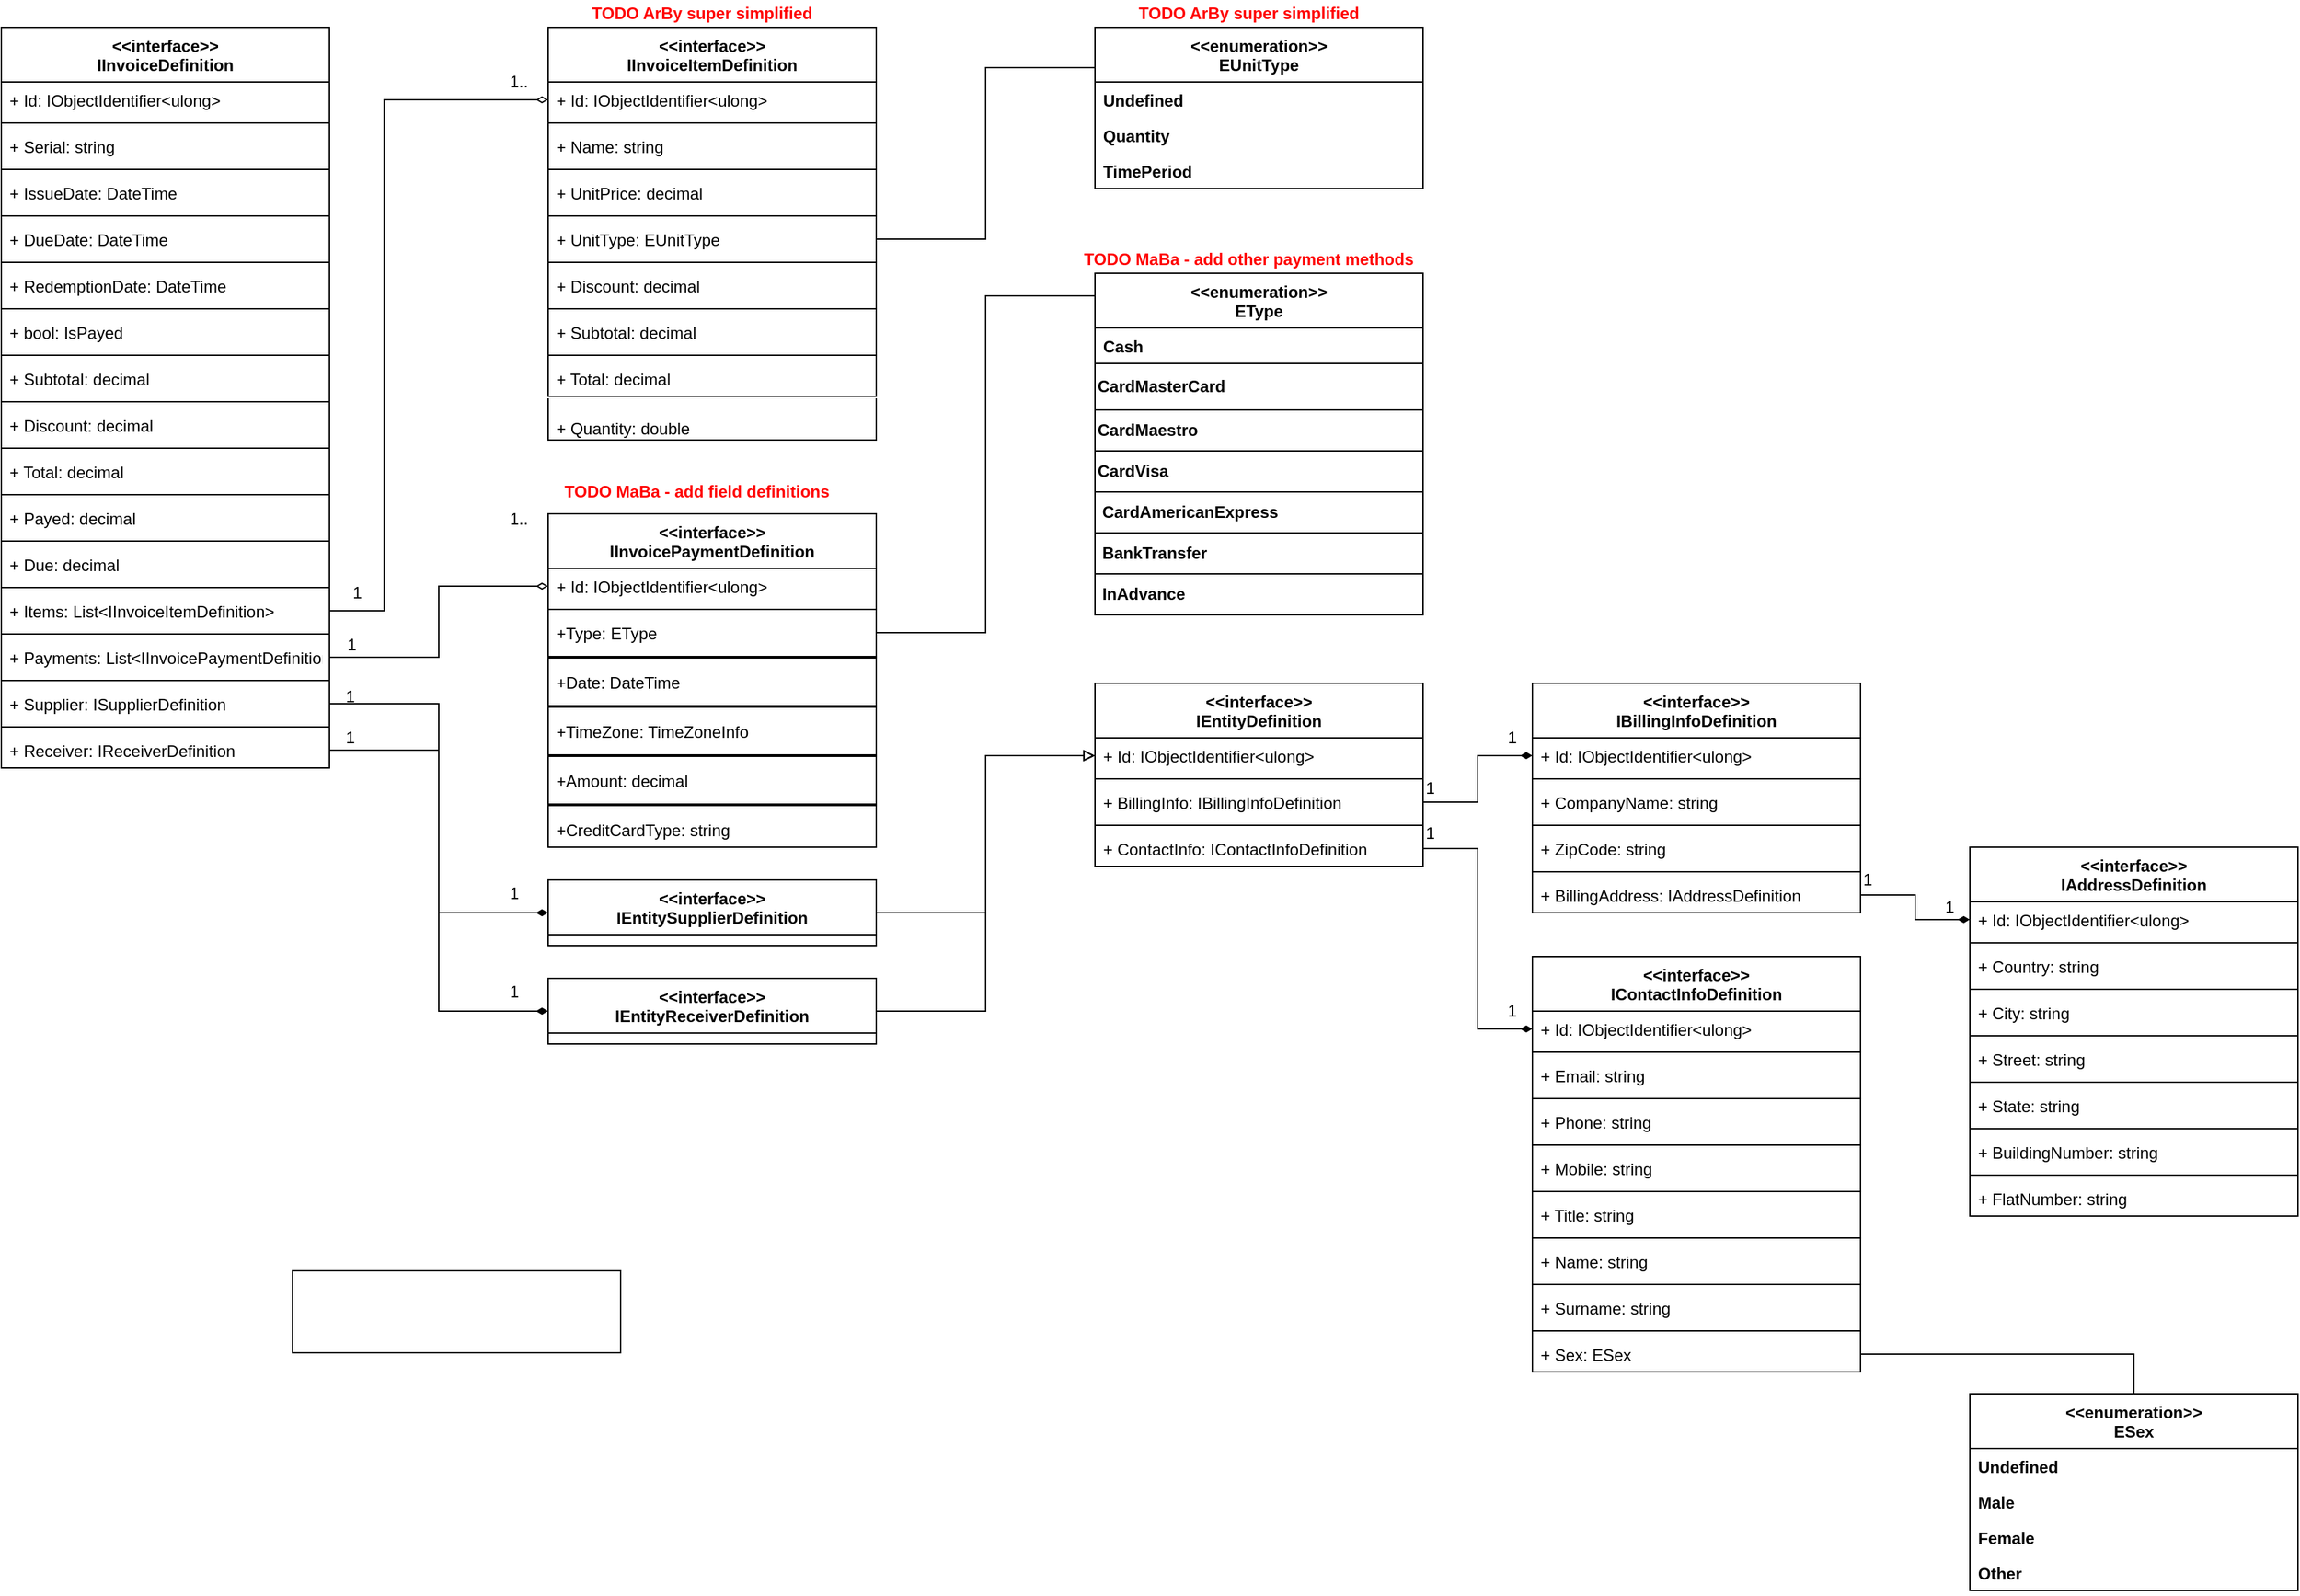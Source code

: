 <mxfile version="12.3.8" type="device" pages="1"><diagram id="HTCyNAuGH1eSI3Pylx6V" name="Page-1"><mxGraphModel dx="1422" dy="745" grid="1" gridSize="10" guides="1" tooltips="1" connect="1" arrows="1" fold="1" page="1" pageScale="1" pageWidth="827" pageHeight="1169" math="0" shadow="0"><root><mxCell id="0"/><mxCell id="1" parent="0"/><mxCell id="UdGlU49zSVN7wdz5FkX1-1" value="&lt;&lt;interface&gt;&gt;&#10;IInvoiceDefinition" style="swimlane;fontStyle=1;align=center;verticalAlign=top;childLayout=stackLayout;horizontal=1;startSize=40;horizontalStack=0;resizeParent=1;resizeParentMax=0;resizeLast=0;collapsible=1;marginBottom=0;" parent="1" vertex="1"><mxGeometry x="80" y="80" width="240" height="542" as="geometry"/></mxCell><mxCell id="UdGlU49zSVN7wdz5FkX1-2" value="+ Id: IObjectIdentifier&lt;ulong&gt;" style="text;strokeColor=none;fillColor=none;align=left;verticalAlign=top;spacingLeft=4;spacingRight=4;overflow=hidden;rotatable=0;points=[[0,0.5],[1,0.5]];portConstraint=eastwest;" parent="UdGlU49zSVN7wdz5FkX1-1" vertex="1"><mxGeometry y="40" width="240" height="26" as="geometry"/></mxCell><mxCell id="UdGlU49zSVN7wdz5FkX1-3" value="" style="line;strokeWidth=1;fillColor=none;align=left;verticalAlign=middle;spacingTop=-1;spacingLeft=3;spacingRight=3;rotatable=0;labelPosition=right;points=[];portConstraint=eastwest;" parent="UdGlU49zSVN7wdz5FkX1-1" vertex="1"><mxGeometry y="66" width="240" height="8" as="geometry"/></mxCell><mxCell id="UdGlU49zSVN7wdz5FkX1-4" value="+ Serial: string" style="text;strokeColor=none;fillColor=none;align=left;verticalAlign=top;spacingLeft=4;spacingRight=4;overflow=hidden;rotatable=0;points=[[0,0.5],[1,0.5]];portConstraint=eastwest;" parent="UdGlU49zSVN7wdz5FkX1-1" vertex="1"><mxGeometry y="74" width="240" height="26" as="geometry"/></mxCell><mxCell id="UdGlU49zSVN7wdz5FkX1-8" value="" style="line;strokeWidth=1;fillColor=none;align=left;verticalAlign=middle;spacingTop=-1;spacingLeft=3;spacingRight=3;rotatable=0;labelPosition=right;points=[];portConstraint=eastwest;" parent="UdGlU49zSVN7wdz5FkX1-1" vertex="1"><mxGeometry y="100" width="240" height="8" as="geometry"/></mxCell><mxCell id="UdGlU49zSVN7wdz5FkX1-7" value="+ IssueDate: DateTime" style="text;strokeColor=none;fillColor=none;align=left;verticalAlign=top;spacingLeft=4;spacingRight=4;overflow=hidden;rotatable=0;points=[[0,0.5],[1,0.5]];portConstraint=eastwest;" parent="UdGlU49zSVN7wdz5FkX1-1" vertex="1"><mxGeometry y="108" width="240" height="26" as="geometry"/></mxCell><mxCell id="UdGlU49zSVN7wdz5FkX1-9" value="" style="line;strokeWidth=1;fillColor=none;align=left;verticalAlign=middle;spacingTop=-1;spacingLeft=3;spacingRight=3;rotatable=0;labelPosition=right;points=[];portConstraint=eastwest;" parent="UdGlU49zSVN7wdz5FkX1-1" vertex="1"><mxGeometry y="134" width="240" height="8" as="geometry"/></mxCell><mxCell id="UdGlU49zSVN7wdz5FkX1-10" value="+ DueDate: DateTime" style="text;strokeColor=none;fillColor=none;align=left;verticalAlign=top;spacingLeft=4;spacingRight=4;overflow=hidden;rotatable=0;points=[[0,0.5],[1,0.5]];portConstraint=eastwest;" parent="UdGlU49zSVN7wdz5FkX1-1" vertex="1"><mxGeometry y="142" width="240" height="26" as="geometry"/></mxCell><mxCell id="UdGlU49zSVN7wdz5FkX1-11" value="" style="line;strokeWidth=1;fillColor=none;align=left;verticalAlign=middle;spacingTop=-1;spacingLeft=3;spacingRight=3;rotatable=0;labelPosition=right;points=[];portConstraint=eastwest;" parent="UdGlU49zSVN7wdz5FkX1-1" vertex="1"><mxGeometry y="168" width="240" height="8" as="geometry"/></mxCell><mxCell id="UdGlU49zSVN7wdz5FkX1-12" value="+ RedemptionDate: DateTime" style="text;strokeColor=none;fillColor=none;align=left;verticalAlign=top;spacingLeft=4;spacingRight=4;overflow=hidden;rotatable=0;points=[[0,0.5],[1,0.5]];portConstraint=eastwest;" parent="UdGlU49zSVN7wdz5FkX1-1" vertex="1"><mxGeometry y="176" width="240" height="26" as="geometry"/></mxCell><mxCell id="UdGlU49zSVN7wdz5FkX1-13" value="" style="line;strokeWidth=1;fillColor=none;align=left;verticalAlign=middle;spacingTop=-1;spacingLeft=3;spacingRight=3;rotatable=0;labelPosition=right;points=[];portConstraint=eastwest;" parent="UdGlU49zSVN7wdz5FkX1-1" vertex="1"><mxGeometry y="202" width="240" height="8" as="geometry"/></mxCell><mxCell id="UdGlU49zSVN7wdz5FkX1-14" value="+ bool: IsPayed" style="text;strokeColor=none;fillColor=none;align=left;verticalAlign=top;spacingLeft=4;spacingRight=4;overflow=hidden;rotatable=0;points=[[0,0.5],[1,0.5]];portConstraint=eastwest;" parent="UdGlU49zSVN7wdz5FkX1-1" vertex="1"><mxGeometry y="210" width="240" height="26" as="geometry"/></mxCell><mxCell id="UdGlU49zSVN7wdz5FkX1-15" value="" style="line;strokeWidth=1;fillColor=none;align=left;verticalAlign=middle;spacingTop=-1;spacingLeft=3;spacingRight=3;rotatable=0;labelPosition=right;points=[];portConstraint=eastwest;" parent="UdGlU49zSVN7wdz5FkX1-1" vertex="1"><mxGeometry y="236" width="240" height="8" as="geometry"/></mxCell><mxCell id="UdGlU49zSVN7wdz5FkX1-16" value="+ Subtotal: decimal" style="text;strokeColor=none;fillColor=none;align=left;verticalAlign=top;spacingLeft=4;spacingRight=4;overflow=hidden;rotatable=0;points=[[0,0.5],[1,0.5]];portConstraint=eastwest;" parent="UdGlU49zSVN7wdz5FkX1-1" vertex="1"><mxGeometry y="244" width="240" height="26" as="geometry"/></mxCell><mxCell id="UdGlU49zSVN7wdz5FkX1-17" value="" style="line;strokeWidth=1;fillColor=none;align=left;verticalAlign=middle;spacingTop=-1;spacingLeft=3;spacingRight=3;rotatable=0;labelPosition=right;points=[];portConstraint=eastwest;" parent="UdGlU49zSVN7wdz5FkX1-1" vertex="1"><mxGeometry y="270" width="240" height="8" as="geometry"/></mxCell><mxCell id="UdGlU49zSVN7wdz5FkX1-32" value="+ Discount: decimal" style="text;strokeColor=none;fillColor=none;align=left;verticalAlign=top;spacingLeft=4;spacingRight=4;overflow=hidden;rotatable=0;points=[[0,0.5],[1,0.5]];portConstraint=eastwest;" parent="UdGlU49zSVN7wdz5FkX1-1" vertex="1"><mxGeometry y="278" width="240" height="26" as="geometry"/></mxCell><mxCell id="UdGlU49zSVN7wdz5FkX1-31" value="" style="line;strokeWidth=1;fillColor=none;align=left;verticalAlign=middle;spacingTop=-1;spacingLeft=3;spacingRight=3;rotatable=0;labelPosition=right;points=[];portConstraint=eastwest;" parent="UdGlU49zSVN7wdz5FkX1-1" vertex="1"><mxGeometry y="304" width="240" height="8" as="geometry"/></mxCell><mxCell id="UdGlU49zSVN7wdz5FkX1-18" value="+ Total: decimal" style="text;strokeColor=none;fillColor=none;align=left;verticalAlign=top;spacingLeft=4;spacingRight=4;overflow=hidden;rotatable=0;points=[[0,0.5],[1,0.5]];portConstraint=eastwest;" parent="UdGlU49zSVN7wdz5FkX1-1" vertex="1"><mxGeometry y="312" width="240" height="26" as="geometry"/></mxCell><mxCell id="UdGlU49zSVN7wdz5FkX1-19" value="" style="line;strokeWidth=1;fillColor=none;align=left;verticalAlign=middle;spacingTop=-1;spacingLeft=3;spacingRight=3;rotatable=0;labelPosition=right;points=[];portConstraint=eastwest;" parent="UdGlU49zSVN7wdz5FkX1-1" vertex="1"><mxGeometry y="338" width="240" height="8" as="geometry"/></mxCell><mxCell id="UdGlU49zSVN7wdz5FkX1-20" value="+ Payed: decimal" style="text;strokeColor=none;fillColor=none;align=left;verticalAlign=top;spacingLeft=4;spacingRight=4;overflow=hidden;rotatable=0;points=[[0,0.5],[1,0.5]];portConstraint=eastwest;" parent="UdGlU49zSVN7wdz5FkX1-1" vertex="1"><mxGeometry y="346" width="240" height="26" as="geometry"/></mxCell><mxCell id="UdGlU49zSVN7wdz5FkX1-21" value="" style="line;strokeWidth=1;fillColor=none;align=left;verticalAlign=middle;spacingTop=-1;spacingLeft=3;spacingRight=3;rotatable=0;labelPosition=right;points=[];portConstraint=eastwest;" parent="UdGlU49zSVN7wdz5FkX1-1" vertex="1"><mxGeometry y="372" width="240" height="8" as="geometry"/></mxCell><mxCell id="UdGlU49zSVN7wdz5FkX1-22" value="+ Due: decimal" style="text;strokeColor=none;fillColor=none;align=left;verticalAlign=top;spacingLeft=4;spacingRight=4;overflow=hidden;rotatable=0;points=[[0,0.5],[1,0.5]];portConstraint=eastwest;" parent="UdGlU49zSVN7wdz5FkX1-1" vertex="1"><mxGeometry y="380" width="240" height="26" as="geometry"/></mxCell><mxCell id="UdGlU49zSVN7wdz5FkX1-23" value="" style="line;strokeWidth=1;fillColor=none;align=left;verticalAlign=middle;spacingTop=-1;spacingLeft=3;spacingRight=3;rotatable=0;labelPosition=right;points=[];portConstraint=eastwest;" parent="UdGlU49zSVN7wdz5FkX1-1" vertex="1"><mxGeometry y="406" width="240" height="8" as="geometry"/></mxCell><mxCell id="UdGlU49zSVN7wdz5FkX1-24" value="+ Items: List&lt;IInvoiceItemDefinition&gt;" style="text;strokeColor=none;fillColor=none;align=left;verticalAlign=top;spacingLeft=4;spacingRight=4;overflow=hidden;rotatable=0;points=[[0,0.5],[1,0.5]];portConstraint=eastwest;" parent="UdGlU49zSVN7wdz5FkX1-1" vertex="1"><mxGeometry y="414" width="240" height="26" as="geometry"/></mxCell><mxCell id="UdGlU49zSVN7wdz5FkX1-25" value="" style="line;strokeWidth=1;fillColor=none;align=left;verticalAlign=middle;spacingTop=-1;spacingLeft=3;spacingRight=3;rotatable=0;labelPosition=right;points=[];portConstraint=eastwest;" parent="UdGlU49zSVN7wdz5FkX1-1" vertex="1"><mxGeometry y="440" width="240" height="8" as="geometry"/></mxCell><mxCell id="UdGlU49zSVN7wdz5FkX1-26" value="+ Payments: List&lt;IInvoicePaymentDefinition&gt;" style="text;strokeColor=none;fillColor=none;align=left;verticalAlign=top;spacingLeft=4;spacingRight=4;overflow=hidden;rotatable=0;points=[[0,0.5],[1,0.5]];portConstraint=eastwest;" parent="UdGlU49zSVN7wdz5FkX1-1" vertex="1"><mxGeometry y="448" width="240" height="26" as="geometry"/></mxCell><mxCell id="UdGlU49zSVN7wdz5FkX1-27" value="" style="line;strokeWidth=1;fillColor=none;align=left;verticalAlign=middle;spacingTop=-1;spacingLeft=3;spacingRight=3;rotatable=0;labelPosition=right;points=[];portConstraint=eastwest;" parent="UdGlU49zSVN7wdz5FkX1-1" vertex="1"><mxGeometry y="474" width="240" height="8" as="geometry"/></mxCell><mxCell id="UdGlU49zSVN7wdz5FkX1-28" value="+ Supplier: ISupplierDefinition" style="text;strokeColor=none;fillColor=none;align=left;verticalAlign=top;spacingLeft=4;spacingRight=4;overflow=hidden;rotatable=0;points=[[0,0.5],[1,0.5]];portConstraint=eastwest;" parent="UdGlU49zSVN7wdz5FkX1-1" vertex="1"><mxGeometry y="482" width="240" height="26" as="geometry"/></mxCell><mxCell id="UdGlU49zSVN7wdz5FkX1-29" value="" style="line;strokeWidth=1;fillColor=none;align=left;verticalAlign=middle;spacingTop=-1;spacingLeft=3;spacingRight=3;rotatable=0;labelPosition=right;points=[];portConstraint=eastwest;" parent="UdGlU49zSVN7wdz5FkX1-1" vertex="1"><mxGeometry y="508" width="240" height="8" as="geometry"/></mxCell><mxCell id="UdGlU49zSVN7wdz5FkX1-30" value="+ Receiver: IReceiverDefinition" style="text;strokeColor=none;fillColor=none;align=left;verticalAlign=top;spacingLeft=4;spacingRight=4;overflow=hidden;rotatable=0;points=[[0,0.5],[1,0.5]];portConstraint=eastwest;" parent="UdGlU49zSVN7wdz5FkX1-1" vertex="1"><mxGeometry y="516" width="240" height="26" as="geometry"/></mxCell><mxCell id="UdGlU49zSVN7wdz5FkX1-33" value="&lt;&lt;interface&gt;&gt;&#10;IInvoiceItemDefinition" style="swimlane;fontStyle=1;align=center;verticalAlign=top;childLayout=stackLayout;horizontal=1;startSize=40;horizontalStack=0;resizeParent=1;resizeParentMax=0;resizeLast=0;collapsible=1;marginBottom=0;" parent="1" vertex="1"><mxGeometry x="480" y="80" width="240" height="270" as="geometry"/></mxCell><mxCell id="UdGlU49zSVN7wdz5FkX1-34" value="+ Id: IObjectIdentifier&lt;ulong&gt;" style="text;strokeColor=none;fillColor=none;align=left;verticalAlign=top;spacingLeft=4;spacingRight=4;overflow=hidden;rotatable=0;points=[[0,0.5],[1,0.5]];portConstraint=eastwest;" parent="UdGlU49zSVN7wdz5FkX1-33" vertex="1"><mxGeometry y="40" width="240" height="26" as="geometry"/></mxCell><mxCell id="UdGlU49zSVN7wdz5FkX1-35" value="" style="line;strokeWidth=1;fillColor=none;align=left;verticalAlign=middle;spacingTop=-1;spacingLeft=3;spacingRight=3;rotatable=0;labelPosition=right;points=[];portConstraint=eastwest;" parent="UdGlU49zSVN7wdz5FkX1-33" vertex="1"><mxGeometry y="66" width="240" height="8" as="geometry"/></mxCell><mxCell id="UdGlU49zSVN7wdz5FkX1-36" value="+ Name: string" style="text;strokeColor=none;fillColor=none;align=left;verticalAlign=top;spacingLeft=4;spacingRight=4;overflow=hidden;rotatable=0;points=[[0,0.5],[1,0.5]];portConstraint=eastwest;" parent="UdGlU49zSVN7wdz5FkX1-33" vertex="1"><mxGeometry y="74" width="240" height="26" as="geometry"/></mxCell><mxCell id="UdGlU49zSVN7wdz5FkX1-37" value="" style="line;strokeWidth=1;fillColor=none;align=left;verticalAlign=middle;spacingTop=-1;spacingLeft=3;spacingRight=3;rotatable=0;labelPosition=right;points=[];portConstraint=eastwest;" parent="UdGlU49zSVN7wdz5FkX1-33" vertex="1"><mxGeometry y="100" width="240" height="8" as="geometry"/></mxCell><mxCell id="UdGlU49zSVN7wdz5FkX1-38" value="+ UnitPrice: decimal" style="text;strokeColor=none;fillColor=none;align=left;verticalAlign=top;spacingLeft=4;spacingRight=4;overflow=hidden;rotatable=0;points=[[0,0.5],[1,0.5]];portConstraint=eastwest;" parent="UdGlU49zSVN7wdz5FkX1-33" vertex="1"><mxGeometry y="108" width="240" height="26" as="geometry"/></mxCell><mxCell id="UdGlU49zSVN7wdz5FkX1-75" value="" style="line;strokeWidth=1;fillColor=none;align=left;verticalAlign=middle;spacingTop=-1;spacingLeft=3;spacingRight=3;rotatable=0;labelPosition=right;points=[];portConstraint=eastwest;" parent="UdGlU49zSVN7wdz5FkX1-33" vertex="1"><mxGeometry y="134" width="240" height="8" as="geometry"/></mxCell><mxCell id="UdGlU49zSVN7wdz5FkX1-76" value="+ UnitType: EUnitType" style="text;strokeColor=none;fillColor=none;align=left;verticalAlign=top;spacingLeft=4;spacingRight=4;overflow=hidden;rotatable=0;points=[[0,0.5],[1,0.5]];portConstraint=eastwest;" parent="UdGlU49zSVN7wdz5FkX1-33" vertex="1"><mxGeometry y="142" width="240" height="26" as="geometry"/></mxCell><mxCell id="UdGlU49zSVN7wdz5FkX1-39" value="" style="line;strokeWidth=1;fillColor=none;align=left;verticalAlign=middle;spacingTop=-1;spacingLeft=3;spacingRight=3;rotatable=0;labelPosition=right;points=[];portConstraint=eastwest;" parent="UdGlU49zSVN7wdz5FkX1-33" vertex="1"><mxGeometry y="168" width="240" height="8" as="geometry"/></mxCell><mxCell id="UdGlU49zSVN7wdz5FkX1-40" value="+ Discount: decimal" style="text;strokeColor=none;fillColor=none;align=left;verticalAlign=top;spacingLeft=4;spacingRight=4;overflow=hidden;rotatable=0;points=[[0,0.5],[1,0.5]];portConstraint=eastwest;" parent="UdGlU49zSVN7wdz5FkX1-33" vertex="1"><mxGeometry y="176" width="240" height="26" as="geometry"/></mxCell><mxCell id="UdGlU49zSVN7wdz5FkX1-41" value="" style="line;strokeWidth=1;fillColor=none;align=left;verticalAlign=middle;spacingTop=-1;spacingLeft=3;spacingRight=3;rotatable=0;labelPosition=right;points=[];portConstraint=eastwest;" parent="UdGlU49zSVN7wdz5FkX1-33" vertex="1"><mxGeometry y="202" width="240" height="8" as="geometry"/></mxCell><mxCell id="UdGlU49zSVN7wdz5FkX1-42" value="+ Subtotal: decimal" style="text;strokeColor=none;fillColor=none;align=left;verticalAlign=top;spacingLeft=4;spacingRight=4;overflow=hidden;rotatable=0;points=[[0,0.5],[1,0.5]];portConstraint=eastwest;" parent="UdGlU49zSVN7wdz5FkX1-33" vertex="1"><mxGeometry y="210" width="240" height="26" as="geometry"/></mxCell><mxCell id="UdGlU49zSVN7wdz5FkX1-43" value="" style="line;strokeWidth=1;fillColor=none;align=left;verticalAlign=middle;spacingTop=-1;spacingLeft=3;spacingRight=3;rotatable=0;labelPosition=right;points=[];portConstraint=eastwest;" parent="UdGlU49zSVN7wdz5FkX1-33" vertex="1"><mxGeometry y="236" width="240" height="8" as="geometry"/></mxCell><mxCell id="UdGlU49zSVN7wdz5FkX1-44" value="+ Total: decimal" style="text;strokeColor=none;fillColor=none;align=left;verticalAlign=top;spacingLeft=4;spacingRight=4;overflow=hidden;rotatable=0;points=[[0,0.5],[1,0.5]];portConstraint=eastwest;" parent="UdGlU49zSVN7wdz5FkX1-33" vertex="1"><mxGeometry y="244" width="240" height="26" as="geometry"/></mxCell><mxCell id="UdGlU49zSVN7wdz5FkX1-63" value="&lt;&lt;interface&gt;&gt;&#10;IInvoicePaymentDefinition" style="swimlane;fontStyle=1;align=center;verticalAlign=top;childLayout=stackLayout;horizontal=1;startSize=40;horizontalStack=0;resizeParent=1;resizeParentMax=0;resizeLast=0;collapsible=1;marginBottom=0;" parent="1" vertex="1"><mxGeometry x="480" y="436" width="240" height="244" as="geometry"><mxRectangle x="480" y="380" width="250" height="40" as="alternateBounds"/></mxGeometry></mxCell><mxCell id="UdGlU49zSVN7wdz5FkX1-64" value="+ Id: IObjectIdentifier&lt;ulong&gt;" style="text;strokeColor=none;fillColor=none;align=left;verticalAlign=top;spacingLeft=4;spacingRight=4;overflow=hidden;rotatable=0;points=[[0,0.5],[1,0.5]];portConstraint=eastwest;" parent="UdGlU49zSVN7wdz5FkX1-63" vertex="1"><mxGeometry y="40" width="240" height="26" as="geometry"/></mxCell><mxCell id="UdGlU49zSVN7wdz5FkX1-73" value="" style="line;strokeWidth=1;fillColor=none;align=left;verticalAlign=middle;spacingTop=-1;spacingLeft=3;spacingRight=3;rotatable=0;labelPosition=right;points=[];portConstraint=eastwest;" parent="UdGlU49zSVN7wdz5FkX1-63" vertex="1"><mxGeometry y="66" width="240" height="8" as="geometry"/></mxCell><mxCell id="UdGlU49zSVN7wdz5FkX1-74" value="+Type: EType" style="text;strokeColor=none;fillColor=none;align=left;verticalAlign=top;spacingLeft=4;spacingRight=4;overflow=hidden;rotatable=0;points=[[0,0.5],[1,0.5]];portConstraint=eastwest;" parent="UdGlU49zSVN7wdz5FkX1-63" vertex="1"><mxGeometry y="74" width="240" height="26" as="geometry"/></mxCell><mxCell id="7f6WUjHrPYqHodbErlxK-23" value="" style="line;strokeWidth=2;html=1;fillColor=none;gradientColor=none;align=left;" parent="UdGlU49zSVN7wdz5FkX1-63" vertex="1"><mxGeometry y="100" width="240" height="10" as="geometry"/></mxCell><mxCell id="7f6WUjHrPYqHodbErlxK-17" value="+Date: DateTime" style="text;strokeColor=none;fillColor=none;align=left;verticalAlign=top;spacingLeft=4;spacingRight=4;overflow=hidden;rotatable=0;points=[[0,0.5],[1,0.5]];portConstraint=eastwest;" parent="UdGlU49zSVN7wdz5FkX1-63" vertex="1"><mxGeometry y="110" width="240" height="26" as="geometry"/></mxCell><mxCell id="7f6WUjHrPYqHodbErlxK-24" value="" style="line;strokeWidth=2;html=1;fillColor=none;gradientColor=none;align=left;" parent="UdGlU49zSVN7wdz5FkX1-63" vertex="1"><mxGeometry y="136" width="240" height="10" as="geometry"/></mxCell><mxCell id="7f6WUjHrPYqHodbErlxK-18" value="+TimeZone: TimeZoneInfo" style="text;strokeColor=none;fillColor=none;align=left;verticalAlign=top;spacingLeft=4;spacingRight=4;overflow=hidden;rotatable=0;points=[[0,0.5],[1,0.5]];portConstraint=eastwest;" parent="UdGlU49zSVN7wdz5FkX1-63" vertex="1"><mxGeometry y="146" width="240" height="26" as="geometry"/></mxCell><mxCell id="7f6WUjHrPYqHodbErlxK-25" value="" style="line;strokeWidth=2;html=1;fillColor=none;gradientColor=none;align=left;" parent="UdGlU49zSVN7wdz5FkX1-63" vertex="1"><mxGeometry y="172" width="240" height="10" as="geometry"/></mxCell><mxCell id="7f6WUjHrPYqHodbErlxK-19" value="+Amount: decimal" style="text;strokeColor=none;fillColor=none;align=left;verticalAlign=top;spacingLeft=4;spacingRight=4;overflow=hidden;rotatable=0;points=[[0,0.5],[1,0.5]];portConstraint=eastwest;" parent="UdGlU49zSVN7wdz5FkX1-63" vertex="1"><mxGeometry y="182" width="240" height="26" as="geometry"/></mxCell><mxCell id="7f6WUjHrPYqHodbErlxK-26" value="" style="line;strokeWidth=2;html=1;fillColor=none;gradientColor=none;align=left;" parent="UdGlU49zSVN7wdz5FkX1-63" vertex="1"><mxGeometry y="208" width="240" height="10" as="geometry"/></mxCell><mxCell id="7f6WUjHrPYqHodbErlxK-20" value="+CreditCardType: string" style="text;strokeColor=none;fillColor=none;align=left;verticalAlign=top;spacingLeft=4;spacingRight=4;overflow=hidden;rotatable=0;points=[[0,0.5],[1,0.5]];portConstraint=eastwest;" parent="UdGlU49zSVN7wdz5FkX1-63" vertex="1"><mxGeometry y="218" width="240" height="26" as="geometry"/></mxCell><mxCell id="UdGlU49zSVN7wdz5FkX1-85" value="&lt;&lt;enumeration&gt;&gt;&#10;EUnitType" style="swimlane;fontStyle=1;align=center;verticalAlign=top;childLayout=stackLayout;horizontal=1;startSize=40;horizontalStack=0;resizeParent=1;resizeParentMax=0;resizeLast=0;collapsible=1;marginBottom=0;" parent="1" vertex="1"><mxGeometry x="880" y="80" width="240" height="118" as="geometry"/></mxCell><mxCell id="UdGlU49zSVN7wdz5FkX1-86" value="Undefined" style="text;strokeColor=none;fillColor=none;align=left;verticalAlign=top;spacingLeft=4;spacingRight=4;overflow=hidden;rotatable=0;points=[[0,0.5],[1,0.5]];portConstraint=eastwest;fontStyle=1" parent="UdGlU49zSVN7wdz5FkX1-85" vertex="1"><mxGeometry y="40" width="240" height="26" as="geometry"/></mxCell><mxCell id="UdGlU49zSVN7wdz5FkX1-99" value="Quantity" style="text;strokeColor=none;fillColor=none;align=left;verticalAlign=top;spacingLeft=4;spacingRight=4;overflow=hidden;rotatable=0;points=[[0,0.5],[1,0.5]];portConstraint=eastwest;fontStyle=1" parent="UdGlU49zSVN7wdz5FkX1-85" vertex="1"><mxGeometry y="66" width="240" height="26" as="geometry"/></mxCell><mxCell id="UdGlU49zSVN7wdz5FkX1-100" value="TimePeriod" style="text;strokeColor=none;fillColor=none;align=left;verticalAlign=top;spacingLeft=4;spacingRight=4;overflow=hidden;rotatable=0;points=[[0,0.5],[1,0.5]];portConstraint=eastwest;fontStyle=1" parent="UdGlU49zSVN7wdz5FkX1-85" vertex="1"><mxGeometry y="92" width="240" height="26" as="geometry"/></mxCell><mxCell id="UdGlU49zSVN7wdz5FkX1-101" value="&lt;b&gt;&lt;font color=&quot;#ff0000&quot;&gt;TODO ArBy super simplified&lt;/font&gt;&lt;/b&gt;" style="text;html=1;resizable=0;points=[];autosize=1;align=left;verticalAlign=top;spacingTop=-4;" parent="1" vertex="1"><mxGeometry x="510" y="60" width="180" height="20" as="geometry"/></mxCell><mxCell id="UdGlU49zSVN7wdz5FkX1-103" value="&lt;b&gt;&lt;font color=&quot;#ff0000&quot;&gt;TODO ArBy super simplified&lt;/font&gt;&lt;/b&gt;" style="text;html=1;resizable=0;points=[];autosize=1;align=left;verticalAlign=top;spacingTop=-4;" parent="1" vertex="1"><mxGeometry x="910" y="60" width="180" height="20" as="geometry"/></mxCell><mxCell id="UdGlU49zSVN7wdz5FkX1-104" style="edgeStyle=orthogonalEdgeStyle;rounded=0;orthogonalLoop=1;jettySize=auto;html=1;exitX=1;exitY=0.5;exitDx=0;exitDy=0;endArrow=none;endFill=0;entryX=0;entryY=0.25;entryDx=0;entryDy=0;" parent="1" source="UdGlU49zSVN7wdz5FkX1-76" target="UdGlU49zSVN7wdz5FkX1-85" edge="1"><mxGeometry relative="1" as="geometry"><mxPoint x="930" y="280" as="targetPoint"/></mxGeometry></mxCell><mxCell id="UdGlU49zSVN7wdz5FkX1-105" style="edgeStyle=orthogonalEdgeStyle;rounded=0;orthogonalLoop=1;jettySize=auto;html=1;exitX=1;exitY=0.5;exitDx=0;exitDy=0;endArrow=diamondThin;endFill=0;entryX=0;entryY=0.5;entryDx=0;entryDy=0;" parent="1" source="UdGlU49zSVN7wdz5FkX1-24" target="UdGlU49zSVN7wdz5FkX1-34" edge="1"><mxGeometry relative="1" as="geometry"><mxPoint x="400" y="140" as="targetPoint"/><Array as="points"><mxPoint x="360" y="507"/><mxPoint x="360" y="133"/></Array></mxGeometry></mxCell><mxCell id="UdGlU49zSVN7wdz5FkX1-106" value="1" style="text;html=1;resizable=0;points=[];align=center;verticalAlign=middle;labelBackgroundColor=#ffffff;" parent="UdGlU49zSVN7wdz5FkX1-105" vertex="1" connectable="0"><mxGeometry x="-0.948" y="-1" relative="1" as="geometry"><mxPoint x="6" y="-14.5" as="offset"/></mxGeometry></mxCell><mxCell id="UdGlU49zSVN7wdz5FkX1-107" value="1.." style="text;html=1;resizable=0;points=[];autosize=1;align=left;verticalAlign=top;spacingTop=-4;" parent="1" vertex="1"><mxGeometry x="450" y="110" width="30" height="20" as="geometry"/></mxCell><mxCell id="UdGlU49zSVN7wdz5FkX1-108" value="&lt;&lt;enumeration&gt;&gt;&#10;EType" style="swimlane;fontStyle=1;align=center;verticalAlign=top;childLayout=stackLayout;horizontal=1;startSize=40;horizontalStack=0;resizeParent=1;resizeParentMax=0;resizeLast=0;collapsible=1;marginBottom=0;" parent="1" vertex="1"><mxGeometry x="880" y="260" width="240" height="66" as="geometry"/></mxCell><mxCell id="UdGlU49zSVN7wdz5FkX1-109" value="Cash" style="text;strokeColor=none;fillColor=none;align=left;verticalAlign=top;spacingLeft=4;spacingRight=4;overflow=hidden;rotatable=0;points=[[0,0.5],[1,0.5]];portConstraint=eastwest;fontStyle=1" parent="UdGlU49zSVN7wdz5FkX1-108" vertex="1"><mxGeometry y="40" width="240" height="26" as="geometry"/></mxCell><mxCell id="UdGlU49zSVN7wdz5FkX1-112" value="&lt;font color=&quot;#ff0000&quot;&gt;&lt;b&gt;TODO MaBa - add other payment methods&lt;/b&gt;&lt;/font&gt;" style="text;html=1;resizable=0;points=[];autosize=1;align=left;verticalAlign=top;spacingTop=-4;" parent="1" vertex="1"><mxGeometry x="870" y="240" width="260" height="20" as="geometry"/></mxCell><mxCell id="UdGlU49zSVN7wdz5FkX1-113" style="edgeStyle=orthogonalEdgeStyle;rounded=0;orthogonalLoop=1;jettySize=auto;html=1;exitX=1;exitY=0.5;exitDx=0;exitDy=0;endArrow=none;endFill=0;entryX=0;entryY=0.25;entryDx=0;entryDy=0;" parent="1" source="UdGlU49zSVN7wdz5FkX1-74" target="UdGlU49zSVN7wdz5FkX1-108" edge="1"><mxGeometry relative="1" as="geometry"><mxPoint x="730" y="245" as="sourcePoint"/><mxPoint x="890" y="120" as="targetPoint"/></mxGeometry></mxCell><mxCell id="UdGlU49zSVN7wdz5FkX1-114" style="edgeStyle=orthogonalEdgeStyle;rounded=0;orthogonalLoop=1;jettySize=auto;html=1;exitX=1;exitY=0.5;exitDx=0;exitDy=0;entryX=0;entryY=0.5;entryDx=0;entryDy=0;endArrow=diamondThin;endFill=0;" parent="1" source="UdGlU49zSVN7wdz5FkX1-26" target="UdGlU49zSVN7wdz5FkX1-64" edge="1"><mxGeometry relative="1" as="geometry"/></mxCell><mxCell id="UdGlU49zSVN7wdz5FkX1-116" value="1" style="text;html=1;resizable=0;points=[];align=center;verticalAlign=middle;labelBackgroundColor=#ffffff;" parent="1" vertex="1" connectable="0"><mxGeometry x="329.857" y="549.786" as="geometry"><mxPoint x="6" y="-18.5" as="offset"/></mxGeometry></mxCell><mxCell id="UdGlU49zSVN7wdz5FkX1-117" value="1.." style="text;html=1;resizable=0;points=[];autosize=1;align=left;verticalAlign=top;spacingTop=-4;" parent="1" vertex="1"><mxGeometry x="450" y="430" width="30" height="20" as="geometry"/></mxCell><mxCell id="UdGlU49zSVN7wdz5FkX1-123" value="&lt;font color=&quot;#ff0000&quot;&gt;&lt;b&gt;TODO MaBa - add field definitions&lt;/b&gt;&lt;/font&gt;" style="text;html=1;resizable=0;points=[];autosize=1;align=left;verticalAlign=top;spacingTop=-4;" parent="1" vertex="1"><mxGeometry x="490" y="410" width="210" height="20" as="geometry"/></mxCell><mxCell id="Jn_-gj_Ocvs_PYW5C9Cd-37" style="edgeStyle=orthogonalEdgeStyle;rounded=0;orthogonalLoop=1;jettySize=auto;html=1;exitX=1;exitY=0.5;exitDx=0;exitDy=0;entryX=0;entryY=0.5;entryDx=0;entryDy=0;endArrow=block;endFill=0;startArrow=none;startFill=0;" parent="1" source="Jn_-gj_Ocvs_PYW5C9Cd-1" target="Jn_-gj_Ocvs_PYW5C9Cd-18" edge="1"><mxGeometry relative="1" as="geometry"/></mxCell><mxCell id="Jn_-gj_Ocvs_PYW5C9Cd-1" value="&lt;&lt;interface&gt;&gt;&#10;IEntitySupplierDefinition" style="swimlane;fontStyle=1;align=center;verticalAlign=top;childLayout=stackLayout;horizontal=1;startSize=40;horizontalStack=0;resizeParent=1;resizeParentMax=0;resizeLast=0;collapsible=1;marginBottom=0;" parent="1" vertex="1"><mxGeometry x="480" y="704" width="240" height="48" as="geometry"/></mxCell><mxCell id="Jn_-gj_Ocvs_PYW5C9Cd-38" style="edgeStyle=orthogonalEdgeStyle;rounded=0;orthogonalLoop=1;jettySize=auto;html=1;exitX=1;exitY=0.5;exitDx=0;exitDy=0;endArrow=block;endFill=0;startArrow=none;startFill=0;entryX=0;entryY=0.5;entryDx=0;entryDy=0;" parent="1" source="Jn_-gj_Ocvs_PYW5C9Cd-15" target="Jn_-gj_Ocvs_PYW5C9Cd-18" edge="1"><mxGeometry relative="1" as="geometry"><mxPoint x="780" y="760" as="targetPoint"/></mxGeometry></mxCell><mxCell id="Jn_-gj_Ocvs_PYW5C9Cd-15" value="&lt;&lt;interface&gt;&gt;&#10;IEntityReceiverDefinition" style="swimlane;fontStyle=1;align=center;verticalAlign=top;childLayout=stackLayout;horizontal=1;startSize=40;horizontalStack=0;resizeParent=1;resizeParentMax=0;resizeLast=0;collapsible=1;marginBottom=0;" parent="1" vertex="1"><mxGeometry x="480" y="776" width="240" height="48" as="geometry"/></mxCell><mxCell id="Jn_-gj_Ocvs_PYW5C9Cd-17" value="&lt;&lt;interface&gt;&gt;&#10;IEntityDefinition" style="swimlane;fontStyle=1;align=center;verticalAlign=top;childLayout=stackLayout;horizontal=1;startSize=40;horizontalStack=0;resizeParent=1;resizeParentMax=0;resizeLast=0;collapsible=1;marginBottom=0;" parent="1" vertex="1"><mxGeometry x="880" y="560" width="240" height="134" as="geometry"/></mxCell><mxCell id="Jn_-gj_Ocvs_PYW5C9Cd-18" value="+ Id: IObjectIdentifier&lt;ulong&gt;" style="text;strokeColor=none;fillColor=none;align=left;verticalAlign=top;spacingLeft=4;spacingRight=4;overflow=hidden;rotatable=0;points=[[0,0.5],[1,0.5]];portConstraint=eastwest;" parent="Jn_-gj_Ocvs_PYW5C9Cd-17" vertex="1"><mxGeometry y="40" width="240" height="26" as="geometry"/></mxCell><mxCell id="Jn_-gj_Ocvs_PYW5C9Cd-19" value="" style="line;strokeWidth=1;fillColor=none;align=left;verticalAlign=middle;spacingTop=-1;spacingLeft=3;spacingRight=3;rotatable=0;labelPosition=right;points=[];portConstraint=eastwest;" parent="Jn_-gj_Ocvs_PYW5C9Cd-17" vertex="1"><mxGeometry y="66" width="240" height="8" as="geometry"/></mxCell><mxCell id="Jn_-gj_Ocvs_PYW5C9Cd-20" value="+ BillingInfo: IBillingInfoDefinition" style="text;strokeColor=none;fillColor=none;align=left;verticalAlign=top;spacingLeft=4;spacingRight=4;overflow=hidden;rotatable=0;points=[[0,0.5],[1,0.5]];portConstraint=eastwest;" parent="Jn_-gj_Ocvs_PYW5C9Cd-17" vertex="1"><mxGeometry y="74" width="240" height="26" as="geometry"/></mxCell><mxCell id="Jn_-gj_Ocvs_PYW5C9Cd-21" value="" style="line;strokeWidth=1;fillColor=none;align=left;verticalAlign=middle;spacingTop=-1;spacingLeft=3;spacingRight=3;rotatable=0;labelPosition=right;points=[];portConstraint=eastwest;" parent="Jn_-gj_Ocvs_PYW5C9Cd-17" vertex="1"><mxGeometry y="100" width="240" height="8" as="geometry"/></mxCell><mxCell id="Jn_-gj_Ocvs_PYW5C9Cd-22" value="+ ContactInfo: IContactInfoDefinition" style="text;strokeColor=none;fillColor=none;align=left;verticalAlign=top;spacingLeft=4;spacingRight=4;overflow=hidden;rotatable=0;points=[[0,0.5],[1,0.5]];portConstraint=eastwest;" parent="Jn_-gj_Ocvs_PYW5C9Cd-17" vertex="1"><mxGeometry y="108" width="240" height="26" as="geometry"/></mxCell><mxCell id="Jn_-gj_Ocvs_PYW5C9Cd-31" style="edgeStyle=orthogonalEdgeStyle;rounded=0;orthogonalLoop=1;jettySize=auto;html=1;exitX=1;exitY=0.5;exitDx=0;exitDy=0;entryX=0;entryY=0.5;entryDx=0;entryDy=0;endArrow=diamondThin;endFill=1;" parent="1" source="UdGlU49zSVN7wdz5FkX1-28" target="Jn_-gj_Ocvs_PYW5C9Cd-1" edge="1"><mxGeometry relative="1" as="geometry"/></mxCell><mxCell id="Jn_-gj_Ocvs_PYW5C9Cd-32" style="edgeStyle=orthogonalEdgeStyle;rounded=0;orthogonalLoop=1;jettySize=auto;html=1;exitX=1;exitY=0.5;exitDx=0;exitDy=0;entryX=0;entryY=0.5;entryDx=0;entryDy=0;endArrow=diamondThin;endFill=1;" parent="1" source="UdGlU49zSVN7wdz5FkX1-30" target="Jn_-gj_Ocvs_PYW5C9Cd-15" edge="1"><mxGeometry relative="1" as="geometry"/></mxCell><mxCell id="Jn_-gj_Ocvs_PYW5C9Cd-33" value="1" style="text;html=1;resizable=0;points=[];autosize=1;align=left;verticalAlign=top;spacingTop=-4;" parent="1" vertex="1"><mxGeometry x="330" y="560" width="20" height="20" as="geometry"/></mxCell><mxCell id="Jn_-gj_Ocvs_PYW5C9Cd-34" value="1" style="text;html=1;resizable=0;points=[];autosize=1;align=left;verticalAlign=top;spacingTop=-4;" parent="1" vertex="1"><mxGeometry x="450" y="704" width="20" height="20" as="geometry"/></mxCell><mxCell id="Jn_-gj_Ocvs_PYW5C9Cd-35" value="1" style="text;html=1;resizable=0;points=[];autosize=1;align=left;verticalAlign=top;spacingTop=-4;" parent="1" vertex="1"><mxGeometry x="330" y="590" width="20" height="20" as="geometry"/></mxCell><mxCell id="Jn_-gj_Ocvs_PYW5C9Cd-36" value="1" style="text;html=1;resizable=0;points=[];autosize=1;align=left;verticalAlign=top;spacingTop=-4;" parent="1" vertex="1"><mxGeometry x="450" y="776" width="20" height="20" as="geometry"/></mxCell><mxCell id="Jn_-gj_Ocvs_PYW5C9Cd-39" value="&lt;&lt;interface&gt;&gt;&#10;IBillingInfoDefinition" style="swimlane;fontStyle=1;align=center;verticalAlign=top;childLayout=stackLayout;horizontal=1;startSize=40;horizontalStack=0;resizeParent=1;resizeParentMax=0;resizeLast=0;collapsible=1;marginBottom=0;" parent="1" vertex="1"><mxGeometry x="1200" y="560" width="240" height="168" as="geometry"/></mxCell><mxCell id="Jn_-gj_Ocvs_PYW5C9Cd-40" value="+ Id: IObjectIdentifier&lt;ulong&gt;" style="text;strokeColor=none;fillColor=none;align=left;verticalAlign=top;spacingLeft=4;spacingRight=4;overflow=hidden;rotatable=0;points=[[0,0.5],[1,0.5]];portConstraint=eastwest;" parent="Jn_-gj_Ocvs_PYW5C9Cd-39" vertex="1"><mxGeometry y="40" width="240" height="26" as="geometry"/></mxCell><mxCell id="Jn_-gj_Ocvs_PYW5C9Cd-41" value="" style="line;strokeWidth=1;fillColor=none;align=left;verticalAlign=middle;spacingTop=-1;spacingLeft=3;spacingRight=3;rotatable=0;labelPosition=right;points=[];portConstraint=eastwest;" parent="Jn_-gj_Ocvs_PYW5C9Cd-39" vertex="1"><mxGeometry y="66" width="240" height="8" as="geometry"/></mxCell><mxCell id="Jn_-gj_Ocvs_PYW5C9Cd-42" value="+ CompanyName: string" style="text;strokeColor=none;fillColor=none;align=left;verticalAlign=top;spacingLeft=4;spacingRight=4;overflow=hidden;rotatable=0;points=[[0,0.5],[1,0.5]];portConstraint=eastwest;" parent="Jn_-gj_Ocvs_PYW5C9Cd-39" vertex="1"><mxGeometry y="74" width="240" height="26" as="geometry"/></mxCell><mxCell id="Jn_-gj_Ocvs_PYW5C9Cd-43" value="" style="line;strokeWidth=1;fillColor=none;align=left;verticalAlign=middle;spacingTop=-1;spacingLeft=3;spacingRight=3;rotatable=0;labelPosition=right;points=[];portConstraint=eastwest;" parent="Jn_-gj_Ocvs_PYW5C9Cd-39" vertex="1"><mxGeometry y="100" width="240" height="8" as="geometry"/></mxCell><mxCell id="Jn_-gj_Ocvs_PYW5C9Cd-44" value="+ ZipCode: string" style="text;strokeColor=none;fillColor=none;align=left;verticalAlign=top;spacingLeft=4;spacingRight=4;overflow=hidden;rotatable=0;points=[[0,0.5],[1,0.5]];portConstraint=eastwest;" parent="Jn_-gj_Ocvs_PYW5C9Cd-39" vertex="1"><mxGeometry y="108" width="240" height="26" as="geometry"/></mxCell><mxCell id="Jn_-gj_Ocvs_PYW5C9Cd-56" value="" style="line;strokeWidth=1;fillColor=none;align=left;verticalAlign=middle;spacingTop=-1;spacingLeft=3;spacingRight=3;rotatable=0;labelPosition=right;points=[];portConstraint=eastwest;" parent="Jn_-gj_Ocvs_PYW5C9Cd-39" vertex="1"><mxGeometry y="134" width="240" height="8" as="geometry"/></mxCell><mxCell id="Jn_-gj_Ocvs_PYW5C9Cd-57" value="+ BillingAddress: IAddressDefinition" style="text;strokeColor=none;fillColor=none;align=left;verticalAlign=top;spacingLeft=4;spacingRight=4;overflow=hidden;rotatable=0;points=[[0,0.5],[1,0.5]];portConstraint=eastwest;" parent="Jn_-gj_Ocvs_PYW5C9Cd-39" vertex="1"><mxGeometry y="142" width="240" height="26" as="geometry"/></mxCell><mxCell id="Jn_-gj_Ocvs_PYW5C9Cd-45" value="&lt;&lt;interface&gt;&gt;&#10;IContactInfoDefinition" style="swimlane;fontStyle=1;align=center;verticalAlign=top;childLayout=stackLayout;horizontal=1;startSize=40;horizontalStack=0;resizeParent=1;resizeParentMax=0;resizeLast=0;collapsible=1;marginBottom=0;" parent="1" vertex="1"><mxGeometry x="1200" y="760" width="240" height="304" as="geometry"/></mxCell><mxCell id="Jn_-gj_Ocvs_PYW5C9Cd-46" value="+ Id: IObjectIdentifier&lt;ulong&gt;" style="text;strokeColor=none;fillColor=none;align=left;verticalAlign=top;spacingLeft=4;spacingRight=4;overflow=hidden;rotatable=0;points=[[0,0.5],[1,0.5]];portConstraint=eastwest;" parent="Jn_-gj_Ocvs_PYW5C9Cd-45" vertex="1"><mxGeometry y="40" width="240" height="26" as="geometry"/></mxCell><mxCell id="Jn_-gj_Ocvs_PYW5C9Cd-47" value="" style="line;strokeWidth=1;fillColor=none;align=left;verticalAlign=middle;spacingTop=-1;spacingLeft=3;spacingRight=3;rotatable=0;labelPosition=right;points=[];portConstraint=eastwest;" parent="Jn_-gj_Ocvs_PYW5C9Cd-45" vertex="1"><mxGeometry y="66" width="240" height="8" as="geometry"/></mxCell><mxCell id="Jn_-gj_Ocvs_PYW5C9Cd-48" value="+ Email: string" style="text;strokeColor=none;fillColor=none;align=left;verticalAlign=top;spacingLeft=4;spacingRight=4;overflow=hidden;rotatable=0;points=[[0,0.5],[1,0.5]];portConstraint=eastwest;" parent="Jn_-gj_Ocvs_PYW5C9Cd-45" vertex="1"><mxGeometry y="74" width="240" height="26" as="geometry"/></mxCell><mxCell id="Jn_-gj_Ocvs_PYW5C9Cd-62" value="" style="line;strokeWidth=1;fillColor=none;align=left;verticalAlign=middle;spacingTop=-1;spacingLeft=3;spacingRight=3;rotatable=0;labelPosition=right;points=[];portConstraint=eastwest;" parent="Jn_-gj_Ocvs_PYW5C9Cd-45" vertex="1"><mxGeometry y="100" width="240" height="8" as="geometry"/></mxCell><mxCell id="Jn_-gj_Ocvs_PYW5C9Cd-61" value="+ Phone: string" style="text;strokeColor=none;fillColor=none;align=left;verticalAlign=top;spacingLeft=4;spacingRight=4;overflow=hidden;rotatable=0;points=[[0,0.5],[1,0.5]];portConstraint=eastwest;" parent="Jn_-gj_Ocvs_PYW5C9Cd-45" vertex="1"><mxGeometry y="108" width="240" height="26" as="geometry"/></mxCell><mxCell id="Jn_-gj_Ocvs_PYW5C9Cd-66" value="" style="line;strokeWidth=1;fillColor=none;align=left;verticalAlign=middle;spacingTop=-1;spacingLeft=3;spacingRight=3;rotatable=0;labelPosition=right;points=[];portConstraint=eastwest;" parent="Jn_-gj_Ocvs_PYW5C9Cd-45" vertex="1"><mxGeometry y="134" width="240" height="8" as="geometry"/></mxCell><mxCell id="Jn_-gj_Ocvs_PYW5C9Cd-65" value="+ Mobile: string" style="text;strokeColor=none;fillColor=none;align=left;verticalAlign=top;spacingLeft=4;spacingRight=4;overflow=hidden;rotatable=0;points=[[0,0.5],[1,0.5]];portConstraint=eastwest;" parent="Jn_-gj_Ocvs_PYW5C9Cd-45" vertex="1"><mxGeometry y="142" width="240" height="26" as="geometry"/></mxCell><mxCell id="Jn_-gj_Ocvs_PYW5C9Cd-72" value="" style="line;strokeWidth=1;fillColor=none;align=left;verticalAlign=middle;spacingTop=-1;spacingLeft=3;spacingRight=3;rotatable=0;labelPosition=right;points=[];portConstraint=eastwest;" parent="Jn_-gj_Ocvs_PYW5C9Cd-45" vertex="1"><mxGeometry y="168" width="240" height="8" as="geometry"/></mxCell><mxCell id="Jn_-gj_Ocvs_PYW5C9Cd-71" value="+ Title: string" style="text;strokeColor=none;fillColor=none;align=left;verticalAlign=top;spacingLeft=4;spacingRight=4;overflow=hidden;rotatable=0;points=[[0,0.5],[1,0.5]];portConstraint=eastwest;" parent="Jn_-gj_Ocvs_PYW5C9Cd-45" vertex="1"><mxGeometry y="176" width="240" height="26" as="geometry"/></mxCell><mxCell id="Jn_-gj_Ocvs_PYW5C9Cd-49" value="" style="line;strokeWidth=1;fillColor=none;align=left;verticalAlign=middle;spacingTop=-1;spacingLeft=3;spacingRight=3;rotatable=0;labelPosition=right;points=[];portConstraint=eastwest;" parent="Jn_-gj_Ocvs_PYW5C9Cd-45" vertex="1"><mxGeometry y="202" width="240" height="8" as="geometry"/></mxCell><mxCell id="Jn_-gj_Ocvs_PYW5C9Cd-73" value="+ Name: string" style="text;strokeColor=none;fillColor=none;align=left;verticalAlign=top;spacingLeft=4;spacingRight=4;overflow=hidden;rotatable=0;points=[[0,0.5],[1,0.5]];portConstraint=eastwest;" parent="Jn_-gj_Ocvs_PYW5C9Cd-45" vertex="1"><mxGeometry y="210" width="240" height="26" as="geometry"/></mxCell><mxCell id="Jn_-gj_Ocvs_PYW5C9Cd-74" value="" style="line;strokeWidth=1;fillColor=none;align=left;verticalAlign=middle;spacingTop=-1;spacingLeft=3;spacingRight=3;rotatable=0;labelPosition=right;points=[];portConstraint=eastwest;" parent="Jn_-gj_Ocvs_PYW5C9Cd-45" vertex="1"><mxGeometry y="236" width="240" height="8" as="geometry"/></mxCell><mxCell id="Jn_-gj_Ocvs_PYW5C9Cd-75" value="+ Surname: string" style="text;strokeColor=none;fillColor=none;align=left;verticalAlign=top;spacingLeft=4;spacingRight=4;overflow=hidden;rotatable=0;points=[[0,0.5],[1,0.5]];portConstraint=eastwest;" parent="Jn_-gj_Ocvs_PYW5C9Cd-45" vertex="1"><mxGeometry y="244" width="240" height="26" as="geometry"/></mxCell><mxCell id="Jn_-gj_Ocvs_PYW5C9Cd-76" value="" style="line;strokeWidth=1;fillColor=none;align=left;verticalAlign=middle;spacingTop=-1;spacingLeft=3;spacingRight=3;rotatable=0;labelPosition=right;points=[];portConstraint=eastwest;" parent="Jn_-gj_Ocvs_PYW5C9Cd-45" vertex="1"><mxGeometry y="270" width="240" height="8" as="geometry"/></mxCell><mxCell id="Jn_-gj_Ocvs_PYW5C9Cd-50" value="+ Sex: ESex" style="text;strokeColor=none;fillColor=none;align=left;verticalAlign=top;spacingLeft=4;spacingRight=4;overflow=hidden;rotatable=0;points=[[0,0.5],[1,0.5]];portConstraint=eastwest;" parent="Jn_-gj_Ocvs_PYW5C9Cd-45" vertex="1"><mxGeometry y="278" width="240" height="26" as="geometry"/></mxCell><mxCell id="Jn_-gj_Ocvs_PYW5C9Cd-51" style="edgeStyle=orthogonalEdgeStyle;rounded=0;orthogonalLoop=1;jettySize=auto;html=1;exitX=1;exitY=0.5;exitDx=0;exitDy=0;entryX=0;entryY=0.5;entryDx=0;entryDy=0;startArrow=none;startFill=0;endArrow=diamondThin;endFill=1;" parent="1" source="Jn_-gj_Ocvs_PYW5C9Cd-20" target="Jn_-gj_Ocvs_PYW5C9Cd-40" edge="1"><mxGeometry relative="1" as="geometry"/></mxCell><mxCell id="Jn_-gj_Ocvs_PYW5C9Cd-52" style="edgeStyle=orthogonalEdgeStyle;rounded=0;orthogonalLoop=1;jettySize=auto;html=1;exitX=1;exitY=0.5;exitDx=0;exitDy=0;entryX=0;entryY=0.5;entryDx=0;entryDy=0;startArrow=none;startFill=0;endArrow=diamondThin;endFill=1;" parent="1" source="Jn_-gj_Ocvs_PYW5C9Cd-22" target="Jn_-gj_Ocvs_PYW5C9Cd-46" edge="1"><mxGeometry relative="1" as="geometry"/></mxCell><mxCell id="Jn_-gj_Ocvs_PYW5C9Cd-78" value="&lt;&lt;enumeration&gt;&gt;&#10;ESex" style="swimlane;fontStyle=1;align=center;verticalAlign=top;childLayout=stackLayout;horizontal=1;startSize=40;horizontalStack=0;resizeParent=1;resizeParentMax=0;resizeLast=0;collapsible=1;marginBottom=0;" parent="1" vertex="1"><mxGeometry x="1520" y="1080" width="240" height="144" as="geometry"/></mxCell><mxCell id="Jn_-gj_Ocvs_PYW5C9Cd-79" value="Undefined" style="text;strokeColor=none;fillColor=none;align=left;verticalAlign=top;spacingLeft=4;spacingRight=4;overflow=hidden;rotatable=0;points=[[0,0.5],[1,0.5]];portConstraint=eastwest;fontStyle=1" parent="Jn_-gj_Ocvs_PYW5C9Cd-78" vertex="1"><mxGeometry y="40" width="240" height="26" as="geometry"/></mxCell><mxCell id="Jn_-gj_Ocvs_PYW5C9Cd-80" value="Male" style="text;strokeColor=none;fillColor=none;align=left;verticalAlign=top;spacingLeft=4;spacingRight=4;overflow=hidden;rotatable=0;points=[[0,0.5],[1,0.5]];portConstraint=eastwest;fontStyle=1" parent="Jn_-gj_Ocvs_PYW5C9Cd-78" vertex="1"><mxGeometry y="66" width="240" height="26" as="geometry"/></mxCell><mxCell id="Jn_-gj_Ocvs_PYW5C9Cd-81" value="Female" style="text;strokeColor=none;fillColor=none;align=left;verticalAlign=top;spacingLeft=4;spacingRight=4;overflow=hidden;rotatable=0;points=[[0,0.5],[1,0.5]];portConstraint=eastwest;fontStyle=1" parent="Jn_-gj_Ocvs_PYW5C9Cd-78" vertex="1"><mxGeometry y="92" width="240" height="26" as="geometry"/></mxCell><mxCell id="Jn_-gj_Ocvs_PYW5C9Cd-82" value="Other" style="text;strokeColor=none;fillColor=none;align=left;verticalAlign=top;spacingLeft=4;spacingRight=4;overflow=hidden;rotatable=0;points=[[0,0.5],[1,0.5]];portConstraint=eastwest;fontStyle=1" parent="Jn_-gj_Ocvs_PYW5C9Cd-78" vertex="1"><mxGeometry y="118" width="240" height="26" as="geometry"/></mxCell><mxCell id="Jn_-gj_Ocvs_PYW5C9Cd-83" style="edgeStyle=orthogonalEdgeStyle;rounded=0;orthogonalLoop=1;jettySize=auto;html=1;exitX=1;exitY=0.5;exitDx=0;exitDy=0;entryX=0.5;entryY=0;entryDx=0;entryDy=0;startArrow=none;startFill=0;endArrow=none;endFill=0;" parent="1" source="Jn_-gj_Ocvs_PYW5C9Cd-50" target="Jn_-gj_Ocvs_PYW5C9Cd-78" edge="1"><mxGeometry relative="1" as="geometry"/></mxCell><mxCell id="Jn_-gj_Ocvs_PYW5C9Cd-84" value="&lt;&lt;interface&gt;&gt;&#10;IAddressDefinition" style="swimlane;fontStyle=1;align=center;verticalAlign=top;childLayout=stackLayout;horizontal=1;startSize=40;horizontalStack=0;resizeParent=1;resizeParentMax=0;resizeLast=0;collapsible=1;marginBottom=0;" parent="1" vertex="1"><mxGeometry x="1520" y="680" width="240" height="270" as="geometry"/></mxCell><mxCell id="Jn_-gj_Ocvs_PYW5C9Cd-85" value="+ Id: IObjectIdentifier&lt;ulong&gt;" style="text;strokeColor=none;fillColor=none;align=left;verticalAlign=top;spacingLeft=4;spacingRight=4;overflow=hidden;rotatable=0;points=[[0,0.5],[1,0.5]];portConstraint=eastwest;" parent="Jn_-gj_Ocvs_PYW5C9Cd-84" vertex="1"><mxGeometry y="40" width="240" height="26" as="geometry"/></mxCell><mxCell id="Jn_-gj_Ocvs_PYW5C9Cd-86" value="" style="line;strokeWidth=1;fillColor=none;align=left;verticalAlign=middle;spacingTop=-1;spacingLeft=3;spacingRight=3;rotatable=0;labelPosition=right;points=[];portConstraint=eastwest;" parent="Jn_-gj_Ocvs_PYW5C9Cd-84" vertex="1"><mxGeometry y="66" width="240" height="8" as="geometry"/></mxCell><mxCell id="Jn_-gj_Ocvs_PYW5C9Cd-87" value="+ Country: string" style="text;strokeColor=none;fillColor=none;align=left;verticalAlign=top;spacingLeft=4;spacingRight=4;overflow=hidden;rotatable=0;points=[[0,0.5],[1,0.5]];portConstraint=eastwest;" parent="Jn_-gj_Ocvs_PYW5C9Cd-84" vertex="1"><mxGeometry y="74" width="240" height="26" as="geometry"/></mxCell><mxCell id="Jn_-gj_Ocvs_PYW5C9Cd-107" value="" style="line;strokeWidth=1;fillColor=none;align=left;verticalAlign=middle;spacingTop=-1;spacingLeft=3;spacingRight=3;rotatable=0;labelPosition=right;points=[];portConstraint=eastwest;" parent="Jn_-gj_Ocvs_PYW5C9Cd-84" vertex="1"><mxGeometry y="100" width="240" height="8" as="geometry"/></mxCell><mxCell id="Jn_-gj_Ocvs_PYW5C9Cd-106" value="+ City: string" style="text;strokeColor=none;fillColor=none;align=left;verticalAlign=top;spacingLeft=4;spacingRight=4;overflow=hidden;rotatable=0;points=[[0,0.5],[1,0.5]];portConstraint=eastwest;" parent="Jn_-gj_Ocvs_PYW5C9Cd-84" vertex="1"><mxGeometry y="108" width="240" height="26" as="geometry"/></mxCell><mxCell id="Jn_-gj_Ocvs_PYW5C9Cd-88" value="" style="line;strokeWidth=1;fillColor=none;align=left;verticalAlign=middle;spacingTop=-1;spacingLeft=3;spacingRight=3;rotatable=0;labelPosition=right;points=[];portConstraint=eastwest;" parent="Jn_-gj_Ocvs_PYW5C9Cd-84" vertex="1"><mxGeometry y="134" width="240" height="8" as="geometry"/></mxCell><mxCell id="Jn_-gj_Ocvs_PYW5C9Cd-89" value="+ Street: string" style="text;strokeColor=none;fillColor=none;align=left;verticalAlign=top;spacingLeft=4;spacingRight=4;overflow=hidden;rotatable=0;points=[[0,0.5],[1,0.5]];portConstraint=eastwest;" parent="Jn_-gj_Ocvs_PYW5C9Cd-84" vertex="1"><mxGeometry y="142" width="240" height="26" as="geometry"/></mxCell><mxCell id="Jn_-gj_Ocvs_PYW5C9Cd-90" value="" style="line;strokeWidth=1;fillColor=none;align=left;verticalAlign=middle;spacingTop=-1;spacingLeft=3;spacingRight=3;rotatable=0;labelPosition=right;points=[];portConstraint=eastwest;" parent="Jn_-gj_Ocvs_PYW5C9Cd-84" vertex="1"><mxGeometry y="168" width="240" height="8" as="geometry"/></mxCell><mxCell id="Jn_-gj_Ocvs_PYW5C9Cd-100" value="+ State: string" style="text;strokeColor=none;fillColor=none;align=left;verticalAlign=top;spacingLeft=4;spacingRight=4;overflow=hidden;rotatable=0;points=[[0,0.5],[1,0.5]];portConstraint=eastwest;" parent="Jn_-gj_Ocvs_PYW5C9Cd-84" vertex="1"><mxGeometry y="176" width="240" height="26" as="geometry"/></mxCell><mxCell id="Jn_-gj_Ocvs_PYW5C9Cd-101" value="" style="line;strokeWidth=1;fillColor=none;align=left;verticalAlign=middle;spacingTop=-1;spacingLeft=3;spacingRight=3;rotatable=0;labelPosition=right;points=[];portConstraint=eastwest;" parent="Jn_-gj_Ocvs_PYW5C9Cd-84" vertex="1"><mxGeometry y="202" width="240" height="8" as="geometry"/></mxCell><mxCell id="Jn_-gj_Ocvs_PYW5C9Cd-102" value="+ BuildingNumber: string" style="text;strokeColor=none;fillColor=none;align=left;verticalAlign=top;spacingLeft=4;spacingRight=4;overflow=hidden;rotatable=0;points=[[0,0.5],[1,0.5]];portConstraint=eastwest;" parent="Jn_-gj_Ocvs_PYW5C9Cd-84" vertex="1"><mxGeometry y="210" width="240" height="26" as="geometry"/></mxCell><mxCell id="Jn_-gj_Ocvs_PYW5C9Cd-103" value="" style="line;strokeWidth=1;fillColor=none;align=left;verticalAlign=middle;spacingTop=-1;spacingLeft=3;spacingRight=3;rotatable=0;labelPosition=right;points=[];portConstraint=eastwest;" parent="Jn_-gj_Ocvs_PYW5C9Cd-84" vertex="1"><mxGeometry y="236" width="240" height="8" as="geometry"/></mxCell><mxCell id="Jn_-gj_Ocvs_PYW5C9Cd-104" value="+ FlatNumber: string" style="text;strokeColor=none;fillColor=none;align=left;verticalAlign=top;spacingLeft=4;spacingRight=4;overflow=hidden;rotatable=0;points=[[0,0.5],[1,0.5]];portConstraint=eastwest;" parent="Jn_-gj_Ocvs_PYW5C9Cd-84" vertex="1"><mxGeometry y="244" width="240" height="26" as="geometry"/></mxCell><mxCell id="Jn_-gj_Ocvs_PYW5C9Cd-92" value="1" style="text;html=1;resizable=0;points=[];autosize=1;align=left;verticalAlign=top;spacingTop=-4;" parent="1" vertex="1"><mxGeometry x="1120" y="627" width="20" height="20" as="geometry"/></mxCell><mxCell id="Jn_-gj_Ocvs_PYW5C9Cd-93" value="1" style="text;html=1;resizable=0;points=[];autosize=1;align=left;verticalAlign=top;spacingTop=-4;" parent="1" vertex="1"><mxGeometry x="1120" y="660" width="20" height="20" as="geometry"/></mxCell><mxCell id="Jn_-gj_Ocvs_PYW5C9Cd-94" value="1" style="text;html=1;resizable=0;points=[];autosize=1;align=left;verticalAlign=top;spacingTop=-4;" parent="1" vertex="1"><mxGeometry x="1180" y="590" width="20" height="20" as="geometry"/></mxCell><mxCell id="Jn_-gj_Ocvs_PYW5C9Cd-95" value="1" style="text;html=1;resizable=0;points=[];autosize=1;align=left;verticalAlign=top;spacingTop=-4;" parent="1" vertex="1"><mxGeometry x="1180" y="790" width="20" height="20" as="geometry"/></mxCell><mxCell id="Jn_-gj_Ocvs_PYW5C9Cd-96" style="edgeStyle=orthogonalEdgeStyle;rounded=0;orthogonalLoop=1;jettySize=auto;html=1;exitX=1;exitY=0.5;exitDx=0;exitDy=0;entryX=0;entryY=0.5;entryDx=0;entryDy=0;startArrow=none;startFill=0;endArrow=diamondThin;endFill=1;" parent="1" source="Jn_-gj_Ocvs_PYW5C9Cd-57" target="Jn_-gj_Ocvs_PYW5C9Cd-85" edge="1"><mxGeometry relative="1" as="geometry"/></mxCell><mxCell id="Jn_-gj_Ocvs_PYW5C9Cd-97" value="1" style="text;html=1;resizable=0;points=[];autosize=1;align=left;verticalAlign=top;spacingTop=-4;" parent="1" vertex="1"><mxGeometry x="1440" y="694" width="20" height="20" as="geometry"/></mxCell><mxCell id="Jn_-gj_Ocvs_PYW5C9Cd-98" value="1" style="text;html=1;resizable=0;points=[];autosize=1;align=left;verticalAlign=top;spacingTop=-4;" parent="1" vertex="1"><mxGeometry x="1500" y="714" width="20" height="20" as="geometry"/></mxCell><mxCell id="oeVrOrVLsURjIcQldBAQ-9" value="+ Quantity: double" style="text;strokeColor=none;fillColor=none;align=left;verticalAlign=top;spacingLeft=4;spacingRight=4;overflow=hidden;rotatable=0;points=[[0,0.5],[1,0.5]];portConstraint=eastwest;" parent="1" vertex="1"><mxGeometry x="480" y="360" width="240" height="30" as="geometry"/></mxCell><mxCell id="oeVrOrVLsURjIcQldBAQ-19" value="" style="shape=partialRectangle;whiteSpace=wrap;html=1;bottom=1;right=1;left=1;top=0;fillColor=none;routingCenterX=-0.5;" parent="1" vertex="1"><mxGeometry x="480" y="352" width="240" height="30" as="geometry"/></mxCell><mxCell id="uxsArTb0PAjFgMlbFNhR-1" value="" style="rounded=0;whiteSpace=wrap;html=1;" vertex="1" parent="1"><mxGeometry x="293" y="990" width="240" height="60" as="geometry"/></mxCell><mxCell id="uxsArTb0PAjFgMlbFNhR-2" value="CardMasterCard" style="shape=partialRectangle;whiteSpace=wrap;html=1;bottom=1;right=1;left=1;top=0;fillColor=none;routingCenterX=-0.5;align=left;fontStyle=1" vertex="1" parent="1"><mxGeometry x="880" y="326" width="240" height="34" as="geometry"/></mxCell><mxCell id="uxsArTb0PAjFgMlbFNhR-3" value="&lt;b&gt;CardMaestro&lt;/b&gt;" style="shape=partialRectangle;whiteSpace=wrap;html=1;bottom=1;right=1;left=1;top=0;fillColor=none;routingCenterX=-0.5;align=left;" vertex="1" parent="1"><mxGeometry x="880" y="360" width="240" height="30" as="geometry"/></mxCell><mxCell id="uxsArTb0PAjFgMlbFNhR-4" value="CardVisa" style="shape=partialRectangle;whiteSpace=wrap;html=1;bottom=1;right=1;left=1;top=0;fillColor=none;routingCenterX=-0.5;align=left;fontStyle=1" vertex="1" parent="1"><mxGeometry x="880" y="389" width="240" height="31" as="geometry"/></mxCell><mxCell id="uxsArTb0PAjFgMlbFNhR-6" value="&lt;b&gt;&amp;nbsp;CardAmericanExpress&lt;/b&gt;" style="shape=partialRectangle;whiteSpace=wrap;html=1;bottom=1;right=1;left=1;top=0;fillColor=none;routingCenterX=-0.5;align=left;" vertex="1" parent="1"><mxGeometry x="880" y="420" width="240" height="30" as="geometry"/></mxCell><mxCell id="uxsArTb0PAjFgMlbFNhR-8" value="&lt;b&gt;&amp;nbsp;BankTransfer&lt;/b&gt;" style="shape=partialRectangle;whiteSpace=wrap;html=1;bottom=1;right=1;left=1;top=0;fillColor=none;routingCenterX=-0.5;align=left;" vertex="1" parent="1"><mxGeometry x="880" y="450" width="240" height="30" as="geometry"/></mxCell><mxCell id="uxsArTb0PAjFgMlbFNhR-11" value="&lt;b&gt;&amp;nbsp;InAdvance&lt;/b&gt;" style="shape=partialRectangle;whiteSpace=wrap;html=1;bottom=1;right=1;left=1;top=0;fillColor=none;routingCenterX=-0.5;align=left;" vertex="1" parent="1"><mxGeometry x="880" y="480" width="240" height="30" as="geometry"/></mxCell></root></mxGraphModel></diagram></mxfile>